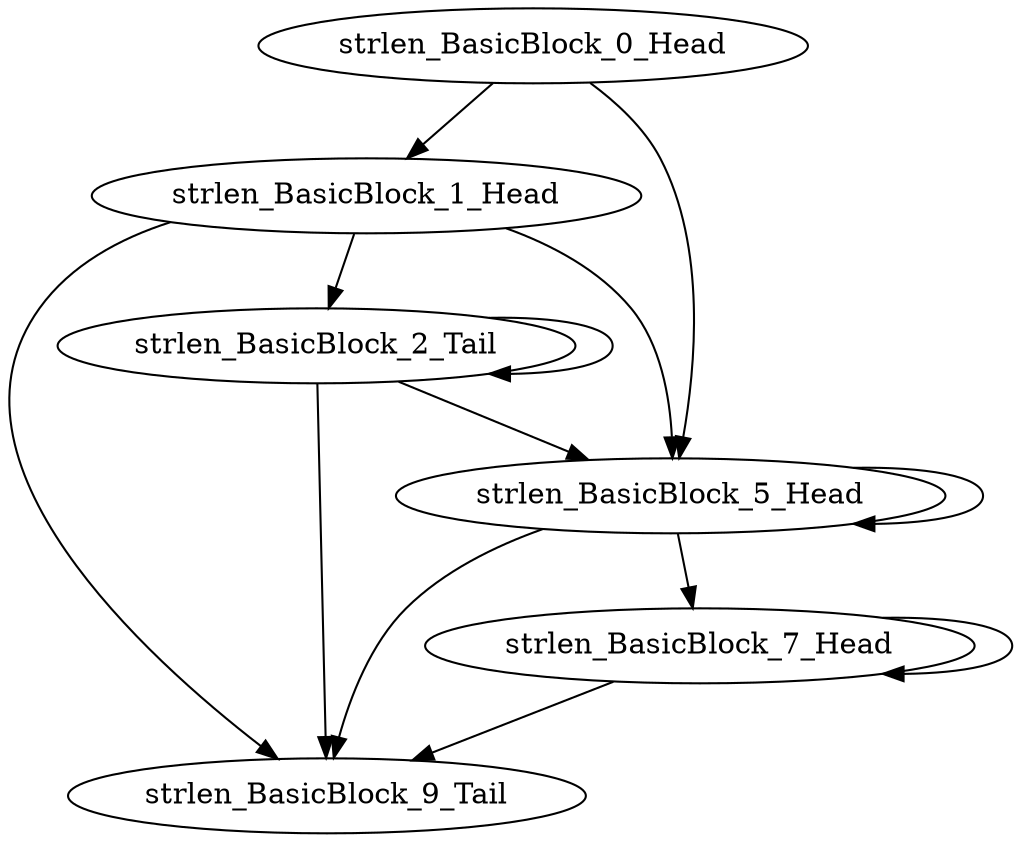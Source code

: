 digraph G {
    "strlen_BasicBlock_0_Head" -> "strlen_BasicBlock_5_Head"
    "strlen_BasicBlock_0_Head" -> "strlen_BasicBlock_1_Head"
    "strlen_BasicBlock_5_Head" -> "strlen_BasicBlock_9_Tail"
    "strlen_BasicBlock_5_Head" -> "strlen_BasicBlock_5_Head"
    "strlen_BasicBlock_5_Head" -> "strlen_BasicBlock_7_Head"
    "strlen_BasicBlock_7_Head" -> "strlen_BasicBlock_9_Tail"
    "strlen_BasicBlock_7_Head" -> "strlen_BasicBlock_7_Head"
    "strlen_BasicBlock_2_Tail" -> "strlen_BasicBlock_9_Tail"
    "strlen_BasicBlock_2_Tail" -> "strlen_BasicBlock_5_Head"
    "strlen_BasicBlock_2_Tail" -> "strlen_BasicBlock_2_Tail"
    "strlen_BasicBlock_1_Head" -> "strlen_BasicBlock_9_Tail"
    "strlen_BasicBlock_1_Head" -> "strlen_BasicBlock_5_Head"
    "strlen_BasicBlock_1_Head" -> "strlen_BasicBlock_2_Tail"
}

